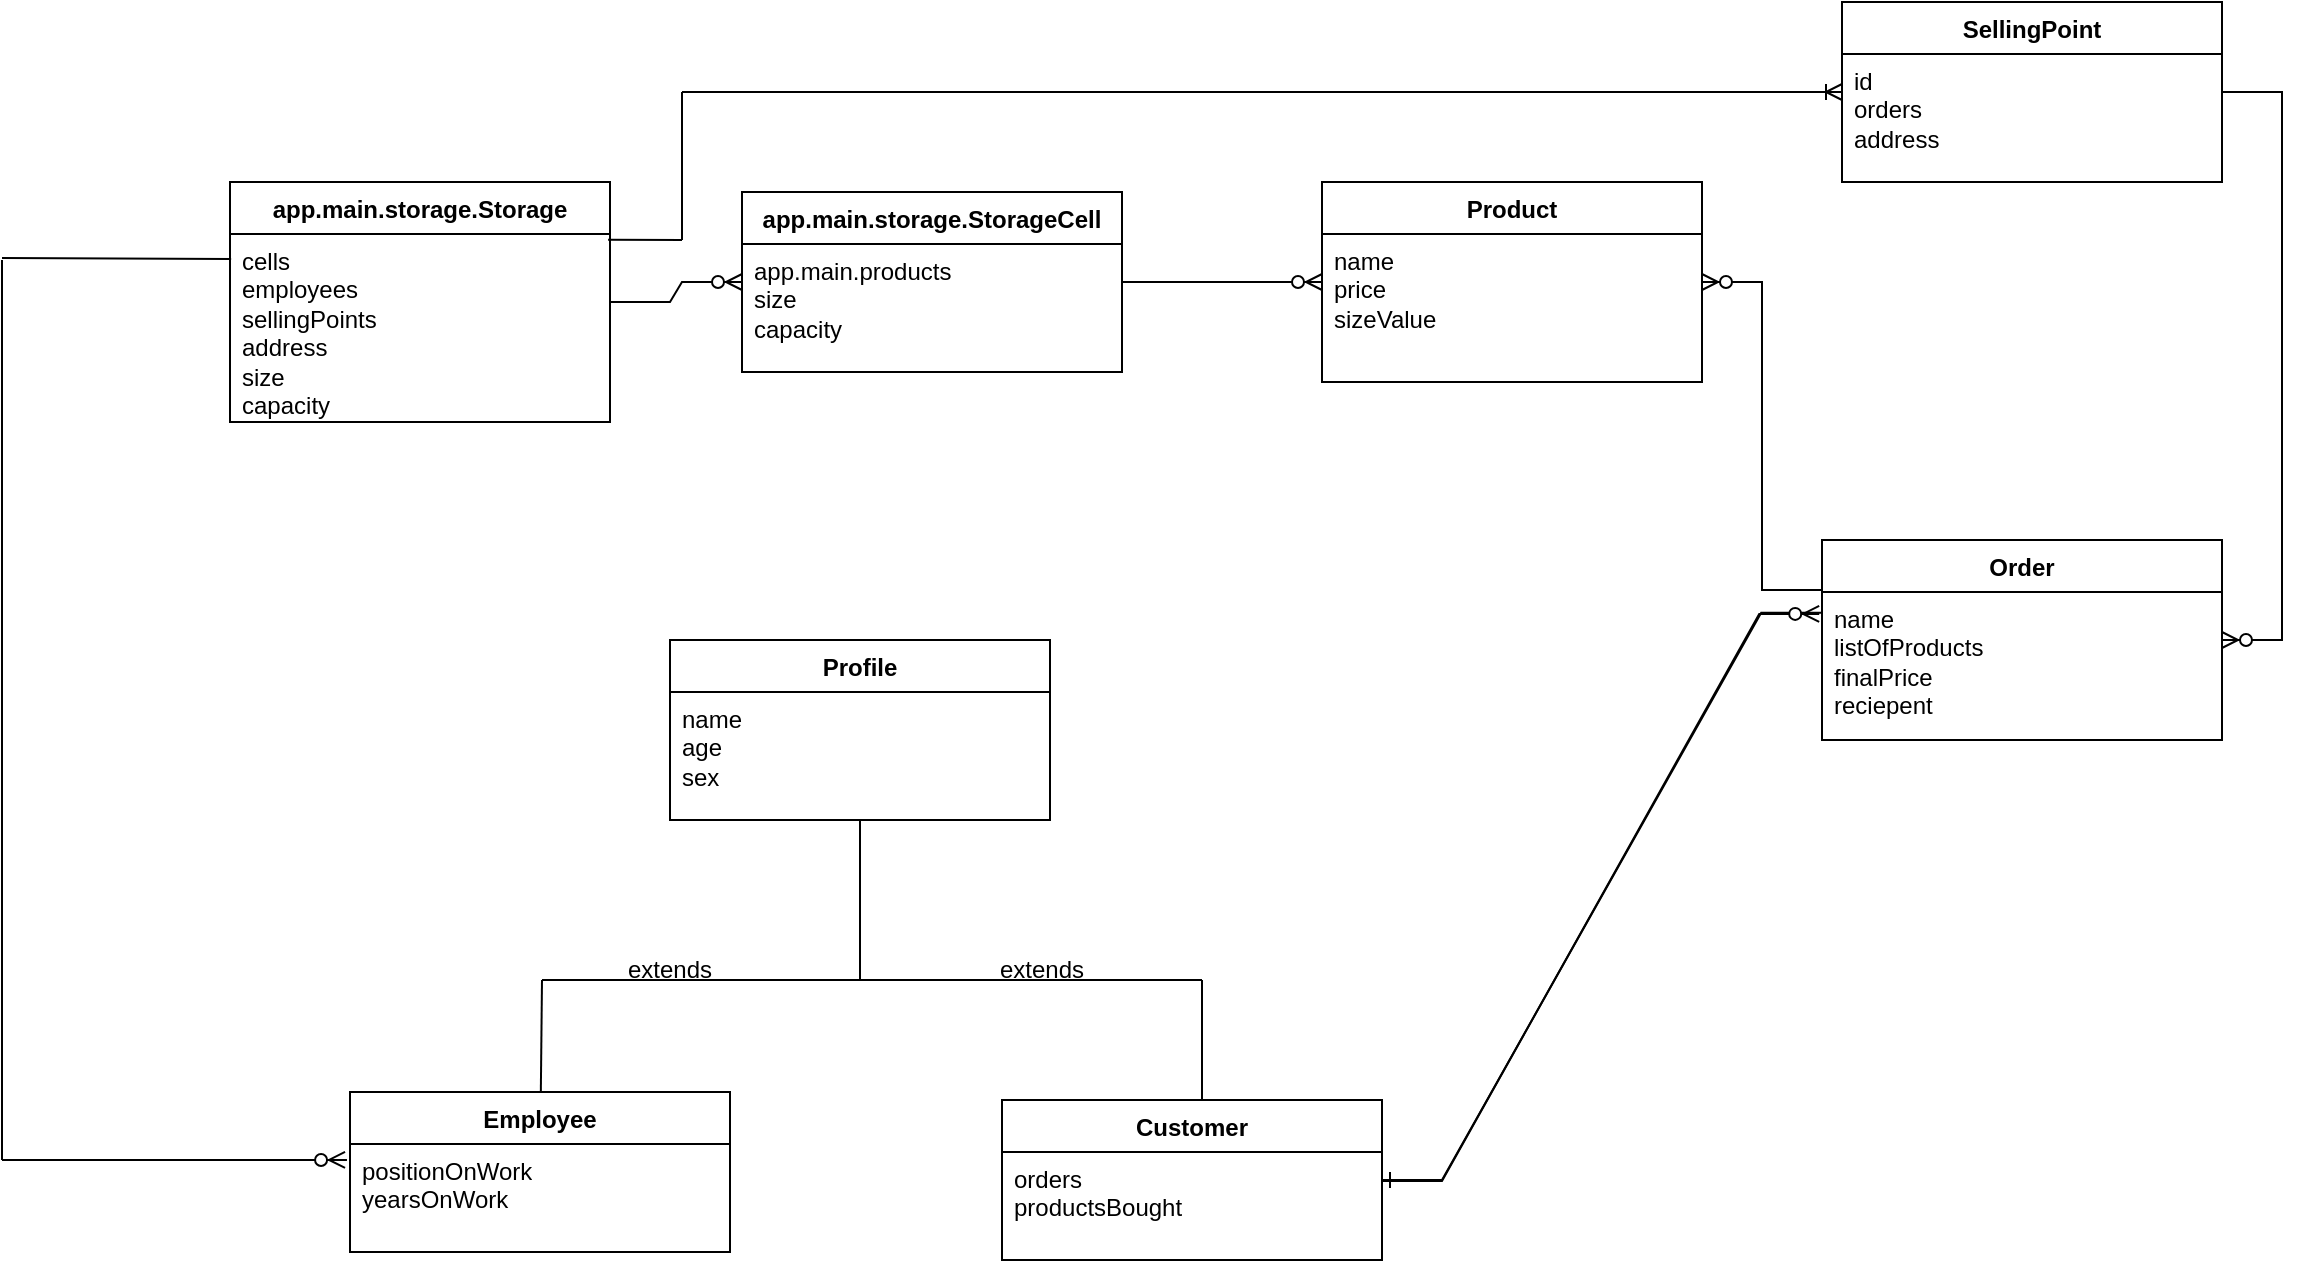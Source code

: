<mxfile version="26.1.1">
  <diagram name="Страница — 1" id="aUuFIxmtIC7J3MyzgFtA">
    <mxGraphModel dx="1114" dy="757" grid="1" gridSize="10" guides="1" tooltips="1" connect="1" arrows="1" fold="1" page="1" pageScale="1" pageWidth="827" pageHeight="1169" background="#ffffff" math="0" shadow="0">
      <root>
        <mxCell id="0" />
        <mxCell id="1" parent="0" />
        <mxCell id="E-l-pfPNrgHjzhU0JwMa-19" value="" style="edgeStyle=entityRelationEdgeStyle;fontSize=12;html=1;endArrow=ERzeroToMany;endFill=1;rounded=0;" parent="1" source="UpxoAmuJfZNjGjD0mo9Q-1" target="UpxoAmuJfZNjGjD0mo9Q-5" edge="1">
          <mxGeometry width="100" height="100" relative="1" as="geometry">
            <mxPoint x="360" y="245.0" as="sourcePoint" />
            <mxPoint x="450" y="230.0" as="targetPoint" />
          </mxGeometry>
        </mxCell>
        <mxCell id="UpxoAmuJfZNjGjD0mo9Q-1" value="app.main.storage.Storage" style="swimlane;fontStyle=1;align=center;verticalAlign=top;childLayout=stackLayout;horizontal=1;startSize=26;horizontalStack=0;resizeParent=1;resizeParentMax=0;resizeLast=0;collapsible=1;marginBottom=0;whiteSpace=wrap;html=1;" parent="1" vertex="1">
          <mxGeometry x="194" y="161" width="190" height="120" as="geometry" />
        </mxCell>
        <mxCell id="UpxoAmuJfZNjGjD0mo9Q-2" value="cells&lt;div&gt;employees&lt;/div&gt;&lt;div&gt;sellingPoints&lt;/div&gt;&lt;div&gt;address&lt;/div&gt;&lt;div&gt;size&lt;/div&gt;&lt;div&gt;capacity&lt;/div&gt;" style="text;strokeColor=none;fillColor=none;align=left;verticalAlign=top;spacingLeft=4;spacingRight=4;overflow=hidden;rotatable=0;points=[[0,0.5],[1,0.5]];portConstraint=eastwest;whiteSpace=wrap;html=1;" parent="UpxoAmuJfZNjGjD0mo9Q-1" vertex="1">
          <mxGeometry y="26" width="190" height="94" as="geometry" />
        </mxCell>
        <mxCell id="UpxoAmuJfZNjGjD0mo9Q-5" value="app.main.storage.StorageCell" style="swimlane;fontStyle=1;align=center;verticalAlign=top;childLayout=stackLayout;horizontal=1;startSize=26;horizontalStack=0;resizeParent=1;resizeParentMax=0;resizeLast=0;collapsible=1;marginBottom=0;whiteSpace=wrap;html=1;" parent="1" vertex="1">
          <mxGeometry x="450" y="166" width="190" height="90" as="geometry" />
        </mxCell>
        <mxCell id="UpxoAmuJfZNjGjD0mo9Q-6" value="&lt;div&gt;&lt;span style=&quot;background-color: transparent; color: light-dark(rgb(0, 0, 0), rgb(255, 255, 255));&quot;&gt;app.main.products&lt;/span&gt;&lt;/div&gt;&lt;div&gt;size&lt;/div&gt;&lt;div&gt;capacity&lt;/div&gt;" style="text;strokeColor=none;fillColor=none;align=left;verticalAlign=top;spacingLeft=4;spacingRight=4;overflow=hidden;rotatable=0;points=[[0,0.5],[1,0.5]];portConstraint=eastwest;whiteSpace=wrap;html=1;" parent="UpxoAmuJfZNjGjD0mo9Q-5" vertex="1">
          <mxGeometry y="26" width="190" height="64" as="geometry" />
        </mxCell>
        <mxCell id="UpxoAmuJfZNjGjD0mo9Q-9" value="Product" style="swimlane;fontStyle=1;align=center;verticalAlign=top;childLayout=stackLayout;horizontal=1;startSize=26;horizontalStack=0;resizeParent=1;resizeParentMax=0;resizeLast=0;collapsible=1;marginBottom=0;whiteSpace=wrap;html=1;" parent="1" vertex="1">
          <mxGeometry x="740" y="161" width="190" height="100" as="geometry" />
        </mxCell>
        <mxCell id="UpxoAmuJfZNjGjD0mo9Q-10" value="&lt;div&gt;&lt;span style=&quot;background-color: transparent; color: light-dark(rgb(0, 0, 0), rgb(255, 255, 255));&quot;&gt;name&lt;/span&gt;&lt;/div&gt;&lt;div&gt;price&lt;/div&gt;&lt;div&gt;sizeValue&lt;/div&gt;" style="text;strokeColor=none;fillColor=none;align=left;verticalAlign=top;spacingLeft=4;spacingRight=4;overflow=hidden;rotatable=0;points=[[0,0.5],[1,0.5]];portConstraint=eastwest;whiteSpace=wrap;html=1;" parent="UpxoAmuJfZNjGjD0mo9Q-9" vertex="1">
          <mxGeometry y="26" width="190" height="74" as="geometry" />
        </mxCell>
        <mxCell id="UpxoAmuJfZNjGjD0mo9Q-13" value="" style="edgeStyle=entityRelationEdgeStyle;fontSize=12;html=1;endArrow=ERzeroToMany;endFill=1;rounded=0;" parent="1" source="UpxoAmuJfZNjGjD0mo9Q-5" target="UpxoAmuJfZNjGjD0mo9Q-9" edge="1">
          <mxGeometry width="100" height="100" relative="1" as="geometry">
            <mxPoint x="610" y="350" as="sourcePoint" />
            <mxPoint x="690" y="350" as="targetPoint" />
          </mxGeometry>
        </mxCell>
        <mxCell id="UpxoAmuJfZNjGjD0mo9Q-14" value="Profile" style="swimlane;fontStyle=1;align=center;verticalAlign=top;childLayout=stackLayout;horizontal=1;startSize=26;horizontalStack=0;resizeParent=1;resizeParentMax=0;resizeLast=0;collapsible=1;marginBottom=0;whiteSpace=wrap;html=1;" parent="1" vertex="1">
          <mxGeometry x="414" y="390" width="190" height="90" as="geometry" />
        </mxCell>
        <mxCell id="UpxoAmuJfZNjGjD0mo9Q-15" value="&lt;div&gt;name&lt;/div&gt;&lt;div&gt;age&lt;/div&gt;&lt;div&gt;sex&lt;/div&gt;" style="text;strokeColor=none;fillColor=none;align=left;verticalAlign=top;spacingLeft=4;spacingRight=4;overflow=hidden;rotatable=0;points=[[0,0.5],[1,0.5]];portConstraint=eastwest;whiteSpace=wrap;html=1;" parent="UpxoAmuJfZNjGjD0mo9Q-14" vertex="1">
          <mxGeometry y="26" width="190" height="64" as="geometry" />
        </mxCell>
        <mxCell id="UpxoAmuJfZNjGjD0mo9Q-18" value="Employee" style="swimlane;fontStyle=1;align=center;verticalAlign=top;childLayout=stackLayout;horizontal=1;startSize=26;horizontalStack=0;resizeParent=1;resizeParentMax=0;resizeLast=0;collapsible=1;marginBottom=0;whiteSpace=wrap;html=1;" parent="1" vertex="1">
          <mxGeometry x="254" y="616" width="190" height="80" as="geometry" />
        </mxCell>
        <mxCell id="UpxoAmuJfZNjGjD0mo9Q-19" value="&lt;div&gt;&lt;span style=&quot;background-color: transparent; color: light-dark(rgb(0, 0, 0), rgb(255, 255, 255));&quot;&gt;positionOnWork&lt;/span&gt;&lt;/div&gt;&lt;div&gt;&lt;span style=&quot;background-color: transparent; color: light-dark(rgb(0, 0, 0), rgb(255, 255, 255));&quot;&gt;yearsOnWork&lt;/span&gt;&lt;/div&gt;" style="text;strokeColor=none;fillColor=none;align=left;verticalAlign=top;spacingLeft=4;spacingRight=4;overflow=hidden;rotatable=0;points=[[0,0.5],[1,0.5]];portConstraint=eastwest;whiteSpace=wrap;html=1;" parent="UpxoAmuJfZNjGjD0mo9Q-18" vertex="1">
          <mxGeometry y="26" width="190" height="54" as="geometry" />
        </mxCell>
        <mxCell id="UpxoAmuJfZNjGjD0mo9Q-22" value="Customer" style="swimlane;fontStyle=1;align=center;verticalAlign=top;childLayout=stackLayout;horizontal=1;startSize=26;horizontalStack=0;resizeParent=1;resizeParentMax=0;resizeLast=0;collapsible=1;marginBottom=0;whiteSpace=wrap;html=1;" parent="1" vertex="1">
          <mxGeometry x="580" y="620" width="190" height="80" as="geometry" />
        </mxCell>
        <mxCell id="UpxoAmuJfZNjGjD0mo9Q-23" value="&lt;div&gt;orders&lt;/div&gt;productsBought" style="text;strokeColor=none;fillColor=none;align=left;verticalAlign=top;spacingLeft=4;spacingRight=4;overflow=hidden;rotatable=0;points=[[0,0.5],[1,0.5]];portConstraint=eastwest;whiteSpace=wrap;html=1;" parent="UpxoAmuJfZNjGjD0mo9Q-22" vertex="1">
          <mxGeometry y="26" width="190" height="54" as="geometry" />
        </mxCell>
        <mxCell id="UpxoAmuJfZNjGjD0mo9Q-26" value="" style="endArrow=none;html=1;rounded=0;" parent="1" source="UpxoAmuJfZNjGjD0mo9Q-14" edge="1">
          <mxGeometry relative="1" as="geometry">
            <mxPoint x="520" y="550" as="sourcePoint" />
            <mxPoint x="509" y="560" as="targetPoint" />
          </mxGeometry>
        </mxCell>
        <mxCell id="UpxoAmuJfZNjGjD0mo9Q-27" value="" style="endArrow=none;html=1;rounded=0;" parent="1" edge="1">
          <mxGeometry relative="1" as="geometry">
            <mxPoint x="510" y="560" as="sourcePoint" />
            <mxPoint x="680" y="560" as="targetPoint" />
          </mxGeometry>
        </mxCell>
        <mxCell id="UpxoAmuJfZNjGjD0mo9Q-28" value="" style="endArrow=none;html=1;rounded=0;" parent="1" edge="1">
          <mxGeometry relative="1" as="geometry">
            <mxPoint x="350" y="560" as="sourcePoint" />
            <mxPoint x="520" y="560" as="targetPoint" />
          </mxGeometry>
        </mxCell>
        <mxCell id="UpxoAmuJfZNjGjD0mo9Q-29" value="" style="endArrow=none;html=1;rounded=0;" parent="1" source="UpxoAmuJfZNjGjD0mo9Q-18" edge="1">
          <mxGeometry relative="1" as="geometry">
            <mxPoint x="220" y="520" as="sourcePoint" />
            <mxPoint x="350" y="560" as="targetPoint" />
          </mxGeometry>
        </mxCell>
        <mxCell id="UpxoAmuJfZNjGjD0mo9Q-37" value="SellingPoint" style="swimlane;fontStyle=1;align=center;verticalAlign=top;childLayout=stackLayout;horizontal=1;startSize=26;horizontalStack=0;resizeParent=1;resizeParentMax=0;resizeLast=0;collapsible=1;marginBottom=0;whiteSpace=wrap;html=1;" parent="1" vertex="1">
          <mxGeometry x="1000" y="71" width="190" height="90" as="geometry" />
        </mxCell>
        <mxCell id="UpxoAmuJfZNjGjD0mo9Q-38" value="&lt;div&gt;id&lt;/div&gt;orders&lt;div&gt;address&lt;/div&gt;" style="text;strokeColor=none;fillColor=none;align=left;verticalAlign=top;spacingLeft=4;spacingRight=4;overflow=hidden;rotatable=0;points=[[0,0.5],[1,0.5]];portConstraint=eastwest;whiteSpace=wrap;html=1;" parent="UpxoAmuJfZNjGjD0mo9Q-37" vertex="1">
          <mxGeometry y="26" width="190" height="64" as="geometry" />
        </mxCell>
        <mxCell id="UpxoAmuJfZNjGjD0mo9Q-41" value="Order" style="swimlane;fontStyle=1;align=center;verticalAlign=top;childLayout=stackLayout;horizontal=1;startSize=26;horizontalStack=0;resizeParent=1;resizeParentMax=0;resizeLast=0;collapsible=1;marginBottom=0;whiteSpace=wrap;html=1;" parent="1" vertex="1">
          <mxGeometry x="990" y="340" width="200" height="100" as="geometry" />
        </mxCell>
        <mxCell id="UpxoAmuJfZNjGjD0mo9Q-42" value="&lt;div&gt;name&lt;/div&gt;&lt;div&gt;listOfProducts&lt;/div&gt;&lt;div&gt;finalPrice&lt;/div&gt;&lt;div&gt;reciepent&lt;/div&gt;" style="text;strokeColor=none;fillColor=none;align=left;verticalAlign=top;spacingLeft=4;spacingRight=4;overflow=hidden;rotatable=0;points=[[0,0.5],[1,0.5]];portConstraint=eastwest;whiteSpace=wrap;html=1;" parent="UpxoAmuJfZNjGjD0mo9Q-41" vertex="1">
          <mxGeometry y="26" width="200" height="74" as="geometry" />
        </mxCell>
        <mxCell id="UpxoAmuJfZNjGjD0mo9Q-49" value="extends" style="text;html=1;align=center;verticalAlign=middle;whiteSpace=wrap;rounded=0;" parent="1" vertex="1">
          <mxGeometry x="384" y="540" width="60" height="30" as="geometry" />
        </mxCell>
        <mxCell id="UpxoAmuJfZNjGjD0mo9Q-50" value="extends" style="text;html=1;align=center;verticalAlign=middle;whiteSpace=wrap;rounded=0;" parent="1" vertex="1">
          <mxGeometry x="570" y="540" width="60" height="30" as="geometry" />
        </mxCell>
        <mxCell id="TI7CeiAkwzNS786zULBk-7" value="" style="edgeStyle=entityRelationEdgeStyle;fontSize=12;html=1;endArrow=ERzeroToMany;endFill=1;rounded=0;" parent="1" source="UpxoAmuJfZNjGjD0mo9Q-37" target="UpxoAmuJfZNjGjD0mo9Q-41" edge="1">
          <mxGeometry width="100" height="100" relative="1" as="geometry">
            <mxPoint x="1030" y="270" as="sourcePoint" />
            <mxPoint x="1130" y="170" as="targetPoint" />
          </mxGeometry>
        </mxCell>
        <mxCell id="TI7CeiAkwzNS786zULBk-8" value="" style="edgeStyle=entityRelationEdgeStyle;fontSize=12;html=1;endArrow=ERzeroToMany;endFill=1;rounded=0;exitX=0;exitY=0.25;exitDx=0;exitDy=0;" parent="1" source="UpxoAmuJfZNjGjD0mo9Q-41" target="UpxoAmuJfZNjGjD0mo9Q-9" edge="1">
          <mxGeometry width="100" height="100" relative="1" as="geometry">
            <mxPoint x="1010" y="290" as="sourcePoint" />
            <mxPoint x="1110" y="190" as="targetPoint" />
          </mxGeometry>
        </mxCell>
        <mxCell id="TI7CeiAkwzNS786zULBk-9" value="" style="edgeStyle=entityRelationEdgeStyle;fontSize=12;html=1;endArrow=ERone;endFill=1;rounded=0;exitX=-0.002;exitY=0.141;exitDx=0;exitDy=0;exitPerimeter=0;" parent="1" source="UpxoAmuJfZNjGjD0mo9Q-42" target="UpxoAmuJfZNjGjD0mo9Q-22" edge="1">
          <mxGeometry width="100" height="100" relative="1" as="geometry">
            <mxPoint x="700" y="435" as="sourcePoint" />
            <mxPoint x="800" y="335" as="targetPoint" />
          </mxGeometry>
        </mxCell>
        <mxCell id="TI7CeiAkwzNS786zULBk-10" value="" style="edgeStyle=entityRelationEdgeStyle;fontSize=12;html=1;endArrow=ERzeroToMany;endFill=1;rounded=0;entryX=-0.007;entryY=0.148;entryDx=0;entryDy=0;entryPerimeter=0;exitX=1;exitY=0.269;exitDx=0;exitDy=0;exitPerimeter=0;" parent="1" source="UpxoAmuJfZNjGjD0mo9Q-23" target="UpxoAmuJfZNjGjD0mo9Q-42" edge="1">
          <mxGeometry width="100" height="100" relative="1" as="geometry">
            <mxPoint x="700" y="470" as="sourcePoint" />
            <mxPoint x="800" y="370" as="targetPoint" />
          </mxGeometry>
        </mxCell>
        <mxCell id="TI7CeiAkwzNS786zULBk-17" value="" style="edgeStyle=entityRelationEdgeStyle;fontSize=12;html=1;endArrow=ERoneToMany;rounded=0;" parent="1" target="UpxoAmuJfZNjGjD0mo9Q-37" edge="1">
          <mxGeometry width="100" height="100" relative="1" as="geometry">
            <mxPoint x="420" y="116" as="sourcePoint" />
            <mxPoint x="550" y="40" as="targetPoint" />
          </mxGeometry>
        </mxCell>
        <mxCell id="TI7CeiAkwzNS786zULBk-18" value="" style="endArrow=none;html=1;rounded=0;" parent="1" edge="1">
          <mxGeometry relative="1" as="geometry">
            <mxPoint x="420" y="190" as="sourcePoint" />
            <mxPoint x="420" y="116" as="targetPoint" />
          </mxGeometry>
        </mxCell>
        <mxCell id="TI7CeiAkwzNS786zULBk-19" value="" style="endArrow=none;html=1;rounded=0;entryX=0.995;entryY=0.031;entryDx=0;entryDy=0;entryPerimeter=0;" parent="1" target="UpxoAmuJfZNjGjD0mo9Q-2" edge="1">
          <mxGeometry relative="1" as="geometry">
            <mxPoint x="420" y="190" as="sourcePoint" />
            <mxPoint x="380" y="100" as="targetPoint" />
          </mxGeometry>
        </mxCell>
        <mxCell id="TI7CeiAkwzNS786zULBk-22" value="" style="endArrow=none;html=1;rounded=0;exitX=0.003;exitY=0.133;exitDx=0;exitDy=0;exitPerimeter=0;" parent="1" source="UpxoAmuJfZNjGjD0mo9Q-2" edge="1">
          <mxGeometry relative="1" as="geometry">
            <mxPoint x="170" y="130" as="sourcePoint" />
            <mxPoint x="80" y="199" as="targetPoint" />
          </mxGeometry>
        </mxCell>
        <mxCell id="TI7CeiAkwzNS786zULBk-23" value="" style="endArrow=none;html=1;rounded=0;" parent="1" edge="1">
          <mxGeometry relative="1" as="geometry">
            <mxPoint x="80" y="200" as="sourcePoint" />
            <mxPoint x="80" y="650" as="targetPoint" />
          </mxGeometry>
        </mxCell>
        <mxCell id="TI7CeiAkwzNS786zULBk-25" value="" style="endArrow=none;html=1;rounded=0;entryX=-0.008;entryY=0.148;entryDx=0;entryDy=0;entryPerimeter=0;" parent="1" target="UpxoAmuJfZNjGjD0mo9Q-19" edge="1">
          <mxGeometry relative="1" as="geometry">
            <mxPoint x="80" y="650" as="sourcePoint" />
            <mxPoint x="250" y="740" as="targetPoint" />
          </mxGeometry>
        </mxCell>
        <mxCell id="TI7CeiAkwzNS786zULBk-26" value="" style="edgeStyle=entityRelationEdgeStyle;fontSize=12;html=1;endArrow=ERzeroToMany;endFill=1;rounded=0;entryX=-0.013;entryY=0.148;entryDx=0;entryDy=0;entryPerimeter=0;" parent="1" target="UpxoAmuJfZNjGjD0mo9Q-19" edge="1">
          <mxGeometry width="100" height="100" relative="1" as="geometry">
            <mxPoint x="100" y="650" as="sourcePoint" />
            <mxPoint x="270" y="470" as="targetPoint" />
          </mxGeometry>
        </mxCell>
        <mxCell id="TI7CeiAkwzNS786zULBk-27" value="" style="endArrow=none;html=1;rounded=0;" parent="1" edge="1">
          <mxGeometry relative="1" as="geometry">
            <mxPoint x="680" y="560" as="sourcePoint" />
            <mxPoint x="680" y="620" as="targetPoint" />
          </mxGeometry>
        </mxCell>
      </root>
    </mxGraphModel>
  </diagram>
</mxfile>
